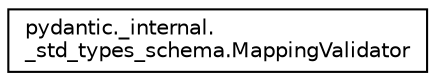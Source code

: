 digraph "Graphical Class Hierarchy"
{
 // LATEX_PDF_SIZE
  edge [fontname="Helvetica",fontsize="10",labelfontname="Helvetica",labelfontsize="10"];
  node [fontname="Helvetica",fontsize="10",shape=record];
  rankdir="LR";
  Node0 [label="pydantic._internal.\l_std_types_schema.MappingValidator",height=0.2,width=0.4,color="black", fillcolor="white", style="filled",URL="$classpydantic_1_1__internal_1_1__std__types__schema_1_1MappingValidator.html",tooltip=" "];
}
